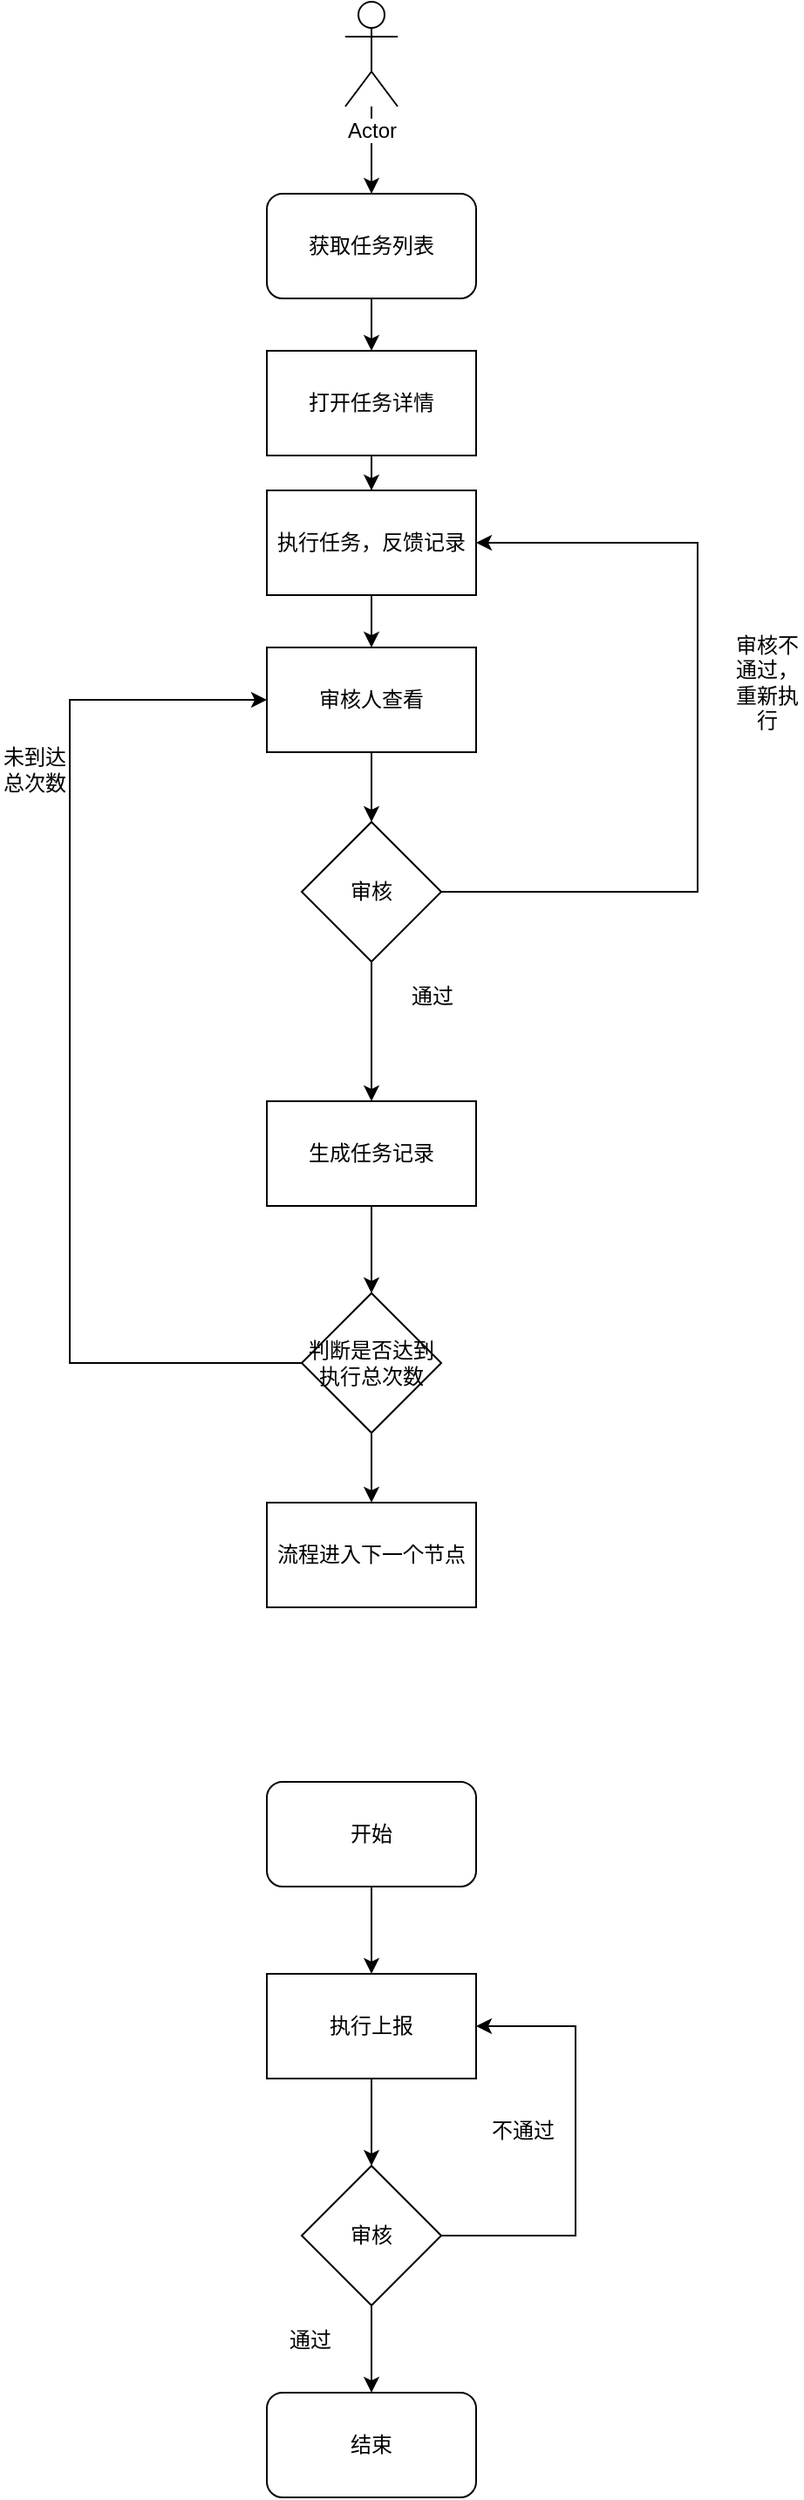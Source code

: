 <mxfile version="12.3.9" type="github" pages="1">
  <diagram id="K_u32Jk1sGseDTuHHuip" name="Page-1">
    <mxGraphModel dx="910" dy="523" grid="1" gridSize="10" guides="1" tooltips="1" connect="1" arrows="1" fold="1" page="1" pageScale="1" pageWidth="827" pageHeight="1169" math="0" shadow="0">
      <root>
        <mxCell id="0"/>
        <mxCell id="1" parent="0"/>
        <mxCell id="7dhJ0teCBu37PmiS7WdW-21" style="edgeStyle=orthogonalEdgeStyle;rounded=0;orthogonalLoop=1;jettySize=auto;html=1;" edge="1" parent="1" source="7dhJ0teCBu37PmiS7WdW-1" target="7dhJ0teCBu37PmiS7WdW-3">
          <mxGeometry relative="1" as="geometry"/>
        </mxCell>
        <mxCell id="7dhJ0teCBu37PmiS7WdW-1" value="获取任务列表" style="rounded=1;whiteSpace=wrap;html=1;" vertex="1" parent="1">
          <mxGeometry x="353" y="180" width="120" height="60" as="geometry"/>
        </mxCell>
        <mxCell id="7dhJ0teCBu37PmiS7WdW-20" style="edgeStyle=orthogonalEdgeStyle;rounded=0;orthogonalLoop=1;jettySize=auto;html=1;entryX=0.5;entryY=0;entryDx=0;entryDy=0;" edge="1" parent="1" source="7dhJ0teCBu37PmiS7WdW-2" target="7dhJ0teCBu37PmiS7WdW-1">
          <mxGeometry relative="1" as="geometry"/>
        </mxCell>
        <mxCell id="7dhJ0teCBu37PmiS7WdW-2" value="Actor" style="shape=umlActor;verticalLabelPosition=bottom;labelBackgroundColor=#ffffff;verticalAlign=top;html=1;outlineConnect=0;" vertex="1" parent="1">
          <mxGeometry x="398" y="70" width="30" height="60" as="geometry"/>
        </mxCell>
        <mxCell id="7dhJ0teCBu37PmiS7WdW-22" style="edgeStyle=orthogonalEdgeStyle;rounded=0;orthogonalLoop=1;jettySize=auto;html=1;entryX=0.5;entryY=0;entryDx=0;entryDy=0;" edge="1" parent="1" source="7dhJ0teCBu37PmiS7WdW-3" target="7dhJ0teCBu37PmiS7WdW-4">
          <mxGeometry relative="1" as="geometry"/>
        </mxCell>
        <mxCell id="7dhJ0teCBu37PmiS7WdW-3" value="打开任务详情" style="rounded=0;whiteSpace=wrap;html=1;" vertex="1" parent="1">
          <mxGeometry x="353" y="270" width="120" height="60" as="geometry"/>
        </mxCell>
        <mxCell id="7dhJ0teCBu37PmiS7WdW-23" style="edgeStyle=orthogonalEdgeStyle;rounded=0;orthogonalLoop=1;jettySize=auto;html=1;" edge="1" parent="1" source="7dhJ0teCBu37PmiS7WdW-4" target="7dhJ0teCBu37PmiS7WdW-5">
          <mxGeometry relative="1" as="geometry"/>
        </mxCell>
        <mxCell id="7dhJ0teCBu37PmiS7WdW-4" value="执行任务，反馈记录" style="rounded=0;whiteSpace=wrap;html=1;" vertex="1" parent="1">
          <mxGeometry x="353" y="350" width="120" height="60" as="geometry"/>
        </mxCell>
        <mxCell id="7dhJ0teCBu37PmiS7WdW-24" style="edgeStyle=orthogonalEdgeStyle;rounded=0;orthogonalLoop=1;jettySize=auto;html=1;entryX=0.5;entryY=0;entryDx=0;entryDy=0;" edge="1" parent="1" source="7dhJ0teCBu37PmiS7WdW-5" target="7dhJ0teCBu37PmiS7WdW-7">
          <mxGeometry relative="1" as="geometry"/>
        </mxCell>
        <mxCell id="7dhJ0teCBu37PmiS7WdW-5" value="审核人查看" style="rounded=0;whiteSpace=wrap;html=1;" vertex="1" parent="1">
          <mxGeometry x="353" y="440" width="120" height="60" as="geometry"/>
        </mxCell>
        <mxCell id="7dhJ0teCBu37PmiS7WdW-8" style="edgeStyle=orthogonalEdgeStyle;rounded=0;orthogonalLoop=1;jettySize=auto;html=1;entryX=1;entryY=0.5;entryDx=0;entryDy=0;" edge="1" parent="1" source="7dhJ0teCBu37PmiS7WdW-7" target="7dhJ0teCBu37PmiS7WdW-4">
          <mxGeometry relative="1" as="geometry">
            <Array as="points">
              <mxPoint x="600" y="580"/>
              <mxPoint x="600" y="380"/>
            </Array>
          </mxGeometry>
        </mxCell>
        <mxCell id="7dhJ0teCBu37PmiS7WdW-25" style="edgeStyle=orthogonalEdgeStyle;rounded=0;orthogonalLoop=1;jettySize=auto;html=1;" edge="1" parent="1" source="7dhJ0teCBu37PmiS7WdW-7" target="7dhJ0teCBu37PmiS7WdW-18">
          <mxGeometry relative="1" as="geometry"/>
        </mxCell>
        <mxCell id="7dhJ0teCBu37PmiS7WdW-7" value="审核" style="rhombus;whiteSpace=wrap;html=1;" vertex="1" parent="1">
          <mxGeometry x="373" y="540" width="80" height="80" as="geometry"/>
        </mxCell>
        <mxCell id="7dhJ0teCBu37PmiS7WdW-9" value="审核不通过，重新执行" style="text;html=1;strokeColor=none;fillColor=none;align=center;verticalAlign=middle;whiteSpace=wrap;rounded=0;" vertex="1" parent="1">
          <mxGeometry x="620" y="450" width="40" height="20" as="geometry"/>
        </mxCell>
        <mxCell id="7dhJ0teCBu37PmiS7WdW-27" style="edgeStyle=orthogonalEdgeStyle;rounded=0;orthogonalLoop=1;jettySize=auto;html=1;entryX=0;entryY=0.5;entryDx=0;entryDy=0;" edge="1" parent="1" source="7dhJ0teCBu37PmiS7WdW-11" target="7dhJ0teCBu37PmiS7WdW-5">
          <mxGeometry relative="1" as="geometry">
            <Array as="points">
              <mxPoint x="240" y="850"/>
              <mxPoint x="240" y="470"/>
            </Array>
          </mxGeometry>
        </mxCell>
        <mxCell id="7dhJ0teCBu37PmiS7WdW-28" style="edgeStyle=orthogonalEdgeStyle;rounded=0;orthogonalLoop=1;jettySize=auto;html=1;" edge="1" parent="1" source="7dhJ0teCBu37PmiS7WdW-11" target="7dhJ0teCBu37PmiS7WdW-19">
          <mxGeometry relative="1" as="geometry"/>
        </mxCell>
        <mxCell id="7dhJ0teCBu37PmiS7WdW-11" value="判断是否达到执行总次数" style="rhombus;whiteSpace=wrap;html=1;" vertex="1" parent="1">
          <mxGeometry x="373" y="810" width="80" height="80" as="geometry"/>
        </mxCell>
        <mxCell id="7dhJ0teCBu37PmiS7WdW-13" value="未到达总次数" style="text;html=1;strokeColor=none;fillColor=none;align=center;verticalAlign=middle;whiteSpace=wrap;rounded=0;" vertex="1" parent="1">
          <mxGeometry x="200" y="500" width="40" height="20" as="geometry"/>
        </mxCell>
        <mxCell id="7dhJ0teCBu37PmiS7WdW-15" value="通过" style="text;html=1;strokeColor=none;fillColor=none;align=center;verticalAlign=middle;whiteSpace=wrap;rounded=0;" vertex="1" parent="1">
          <mxGeometry x="428" y="630" width="40" height="20" as="geometry"/>
        </mxCell>
        <mxCell id="7dhJ0teCBu37PmiS7WdW-26" style="edgeStyle=orthogonalEdgeStyle;rounded=0;orthogonalLoop=1;jettySize=auto;html=1;entryX=0.5;entryY=0;entryDx=0;entryDy=0;" edge="1" parent="1" source="7dhJ0teCBu37PmiS7WdW-18" target="7dhJ0teCBu37PmiS7WdW-11">
          <mxGeometry relative="1" as="geometry"/>
        </mxCell>
        <mxCell id="7dhJ0teCBu37PmiS7WdW-18" value="生成任务记录" style="rounded=0;whiteSpace=wrap;html=1;" vertex="1" parent="1">
          <mxGeometry x="353" y="700" width="120" height="60" as="geometry"/>
        </mxCell>
        <mxCell id="7dhJ0teCBu37PmiS7WdW-19" value="流程进入下一个节点" style="rounded=0;whiteSpace=wrap;html=1;" vertex="1" parent="1">
          <mxGeometry x="353" y="930" width="120" height="60" as="geometry"/>
        </mxCell>
        <mxCell id="7dhJ0teCBu37PmiS7WdW-33" style="edgeStyle=orthogonalEdgeStyle;rounded=0;orthogonalLoop=1;jettySize=auto;html=1;" edge="1" parent="1" source="7dhJ0teCBu37PmiS7WdW-29" target="7dhJ0teCBu37PmiS7WdW-30">
          <mxGeometry relative="1" as="geometry"/>
        </mxCell>
        <mxCell id="7dhJ0teCBu37PmiS7WdW-29" value="开始" style="rounded=1;whiteSpace=wrap;html=1;" vertex="1" parent="1">
          <mxGeometry x="353" y="1090" width="120" height="60" as="geometry"/>
        </mxCell>
        <mxCell id="7dhJ0teCBu37PmiS7WdW-34" style="edgeStyle=orthogonalEdgeStyle;rounded=0;orthogonalLoop=1;jettySize=auto;html=1;" edge="1" parent="1" source="7dhJ0teCBu37PmiS7WdW-30" target="7dhJ0teCBu37PmiS7WdW-31">
          <mxGeometry relative="1" as="geometry"/>
        </mxCell>
        <mxCell id="7dhJ0teCBu37PmiS7WdW-30" value="执行上报" style="rounded=0;whiteSpace=wrap;html=1;" vertex="1" parent="1">
          <mxGeometry x="353" y="1200" width="120" height="60" as="geometry"/>
        </mxCell>
        <mxCell id="7dhJ0teCBu37PmiS7WdW-35" style="edgeStyle=orthogonalEdgeStyle;rounded=0;orthogonalLoop=1;jettySize=auto;html=1;" edge="1" parent="1" source="7dhJ0teCBu37PmiS7WdW-31" target="7dhJ0teCBu37PmiS7WdW-32">
          <mxGeometry relative="1" as="geometry"/>
        </mxCell>
        <mxCell id="7dhJ0teCBu37PmiS7WdW-36" style="edgeStyle=orthogonalEdgeStyle;rounded=0;orthogonalLoop=1;jettySize=auto;html=1;entryX=1;entryY=0.5;entryDx=0;entryDy=0;" edge="1" parent="1" source="7dhJ0teCBu37PmiS7WdW-31" target="7dhJ0teCBu37PmiS7WdW-30">
          <mxGeometry relative="1" as="geometry">
            <Array as="points">
              <mxPoint x="530" y="1350"/>
              <mxPoint x="530" y="1230"/>
            </Array>
          </mxGeometry>
        </mxCell>
        <mxCell id="7dhJ0teCBu37PmiS7WdW-31" value="审核" style="rhombus;whiteSpace=wrap;html=1;" vertex="1" parent="1">
          <mxGeometry x="373" y="1310" width="80" height="80" as="geometry"/>
        </mxCell>
        <mxCell id="7dhJ0teCBu37PmiS7WdW-32" value="结束" style="rounded=1;whiteSpace=wrap;html=1;" vertex="1" parent="1">
          <mxGeometry x="353" y="1440" width="120" height="60" as="geometry"/>
        </mxCell>
        <mxCell id="7dhJ0teCBu37PmiS7WdW-37" value="通过" style="text;html=1;strokeColor=none;fillColor=none;align=center;verticalAlign=middle;whiteSpace=wrap;rounded=0;" vertex="1" parent="1">
          <mxGeometry x="358" y="1400" width="40" height="20" as="geometry"/>
        </mxCell>
        <mxCell id="7dhJ0teCBu37PmiS7WdW-38" value="不通过" style="text;html=1;strokeColor=none;fillColor=none;align=center;verticalAlign=middle;whiteSpace=wrap;rounded=0;" vertex="1" parent="1">
          <mxGeometry x="480" y="1280" width="40" height="20" as="geometry"/>
        </mxCell>
      </root>
    </mxGraphModel>
  </diagram>
</mxfile>
